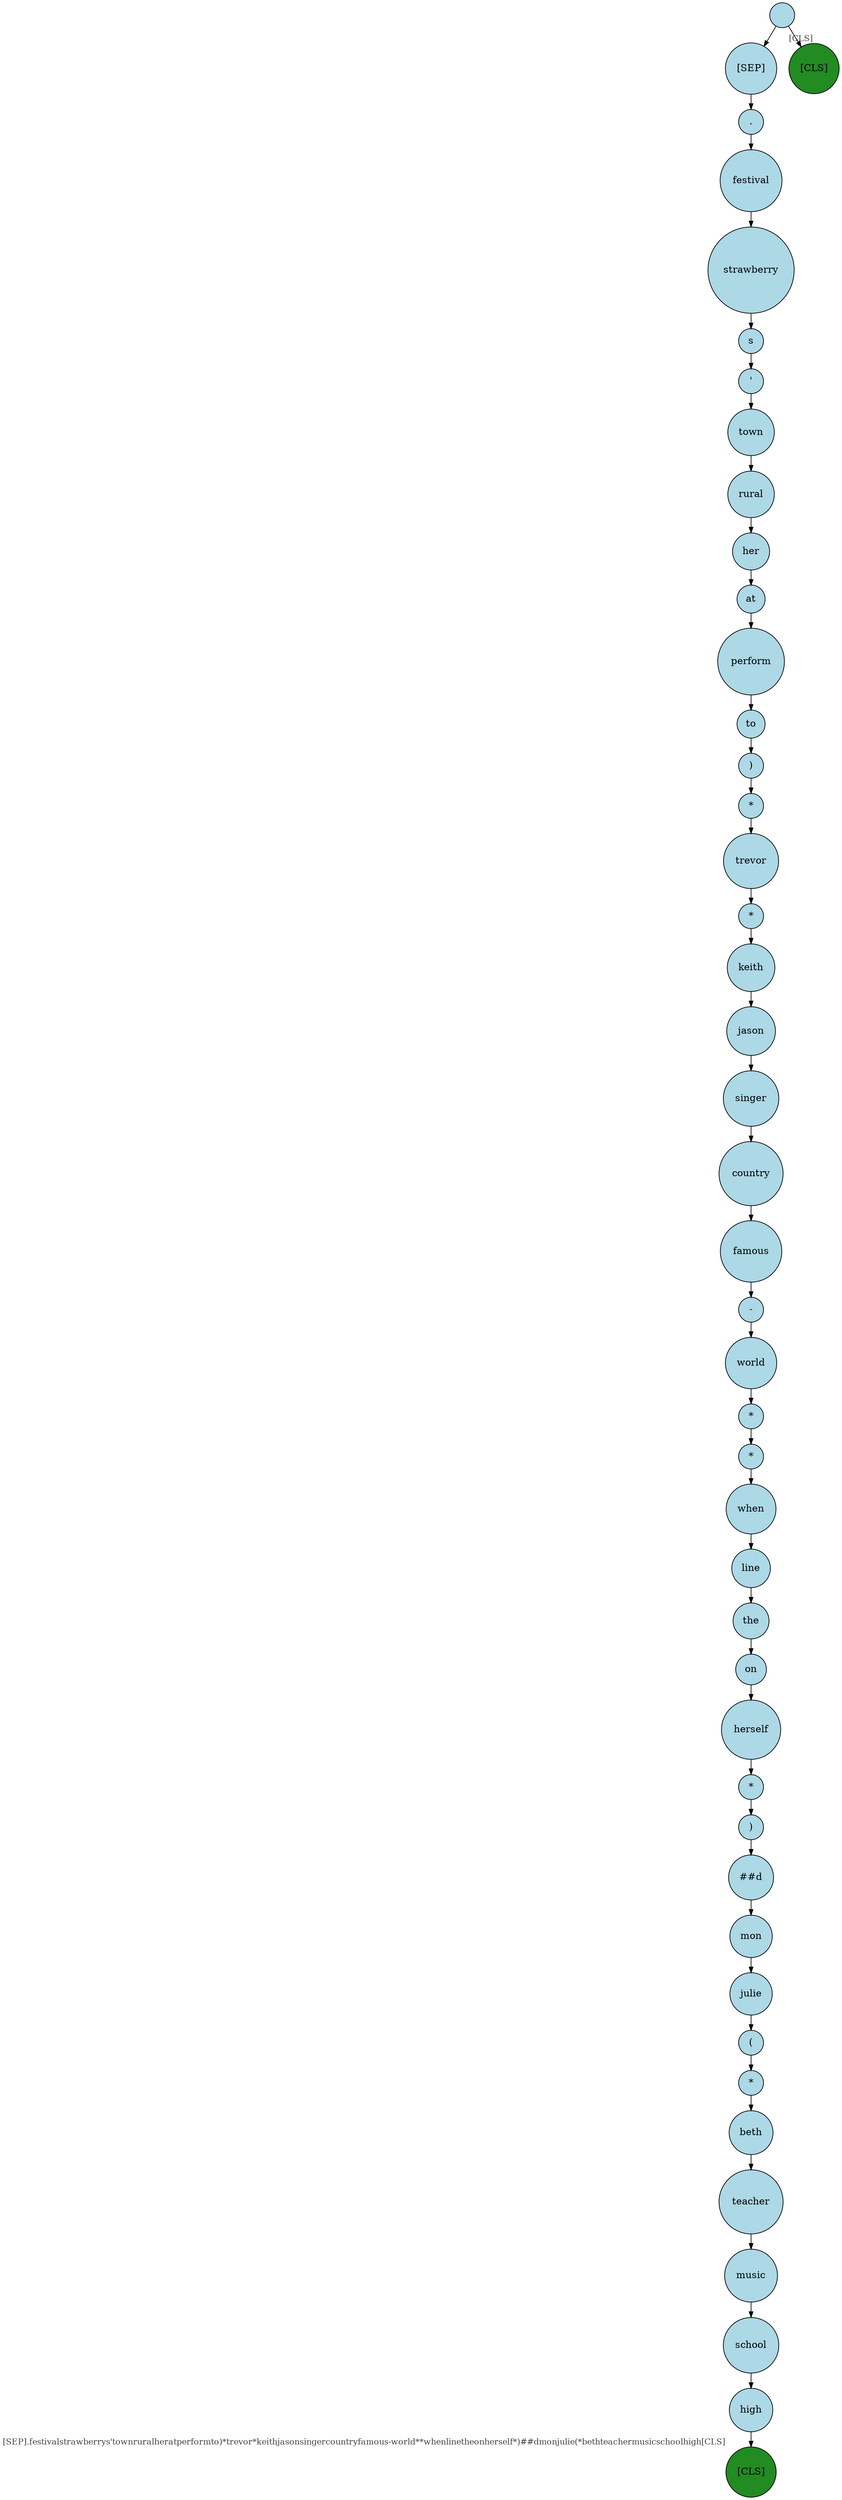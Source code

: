 digraph {
graph [
  nodesep=0.25,
  ranksep=0.3,
  splines=line
];
node [
  style=filled,
  fillcolor=lightblue,
  shape=circle
];
edge [
  arrowsize=0.8,
  color=black
];

93924689693904 [
  label=""
];
139735051356272 [
  label="[SEP]"
];
139735017408960 [
  label="."
];
139737355794352 [
  label="festival"
];
139735165079264 [
  label="strawberry"
];
139735165089184 [
  label="s"
];
139735165085424 [
  label="'"
];
139735165088304 [
  label="town"
];
139735165083184 [
  label="rural"
];
139735165085344 [
  label="her"
];
139731743922032 [
  label="at"
];
139731743922608 [
  label="perform"
];
139731743921072 [
  label="to"
];
139731743919920 [
  label=")"
];
139731743917136 [
  label="*"
];
139731742883520 [
  label="trevor"
];
139731742883408 [
  label="*"
];
139731742883632 [
  label="keith"
];
139731742883296 [
  label="jason"
];
139731742802224 [
  label="singer"
];
139731742814768 [
  label="country"
];
139737355707440 [
  label="famous"
];
139731742898720 [
  label="-"
];
139731742899152 [
  label="world"
];
139731742898000 [
  label="*"
];
139731742896848 [
  label="*"
];
139731742899584 [
  label="when"
];
139731742898432 [
  label="line"
];
139731742976688 [
  label="the"
];
139731742973328 [
  label="on"
];
139731742967088 [
  label="herself"
];
139731742976208 [
  label="*"
];
139731742980528 [
  label=")"
];
139735051695040 [
  label="##d"
];
139735051694864 [
  label="mon"
];
139735051695920 [
  label="julie"
];
139735051697856 [
  label="("
];
139735051695744 [
  label="*"
];
139735051691872 [
  label="beth"
];
139739379310896 [
  label="teacher"
];
139739379307632 [
  label="music"
];
139737298959232 [
  label="school"
];
139737298952992 [
  label="high"
];
139737324218160 [
  label="[CLS]"
  xlabel=<<FONT COLOR="grey25" POINT-SIZE="12">[SEP].festivalstrawberrys&#x27;townruralheratperformto)*trevor*keithjasonsingercountryfamous-world**whenlinetheonherself*)##dmonjulie(*bethteachermusicschoolhigh[CLS]</FONT>>
  fillcolor="forestgreen"
  color="black"
];
139735018163344 [
  label="[CLS]"
  xlabel=<<FONT COLOR="grey25" POINT-SIZE="12">[CLS]</FONT>>
  fillcolor="forestgreen"
  color="black"
];
139737298952992 -> 139737324218160 [

];
139737298959232 -> 139737298952992 [

];
139739379307632 -> 139737298959232 [

];
139739379310896 -> 139739379307632 [

];
139735051691872 -> 139739379310896 [

];
139735051695744 -> 139735051691872 [

];
139735051697856 -> 139735051695744 [

];
139735051695920 -> 139735051697856 [

];
139735051694864 -> 139735051695920 [

];
139735051695040 -> 139735051694864 [

];
139731742980528 -> 139735051695040 [

];
139731742976208 -> 139731742980528 [

];
139731742967088 -> 139731742976208 [

];
139731742973328 -> 139731742967088 [

];
139731742976688 -> 139731742973328 [

];
139731742898432 -> 139731742976688 [

];
139731742899584 -> 139731742898432 [

];
139731742896848 -> 139731742899584 [

];
139731742898000 -> 139731742896848 [

];
139731742899152 -> 139731742898000 [

];
139731742898720 -> 139731742899152 [

];
139737355707440 -> 139731742898720 [

];
139731742814768 -> 139737355707440 [

];
139731742802224 -> 139731742814768 [

];
139731742883296 -> 139731742802224 [

];
139731742883632 -> 139731742883296 [

];
139731742883408 -> 139731742883632 [

];
139731742883520 -> 139731742883408 [

];
139731743917136 -> 139731742883520 [

];
139731743919920 -> 139731743917136 [

];
139731743921072 -> 139731743919920 [

];
139731743922608 -> 139731743921072 [

];
139731743922032 -> 139731743922608 [

];
139735165085344 -> 139731743922032 [

];
139735165083184 -> 139735165085344 [

];
139735165088304 -> 139735165083184 [

];
139735165085424 -> 139735165088304 [

];
139735165089184 -> 139735165085424 [

];
139735165079264 -> 139735165089184 [

];
139737355794352 -> 139735165079264 [

];
139735017408960 -> 139737355794352 [

];
139735051356272 -> 139735017408960 [

];
93924689693904 -> 139735051356272 [

];
93924689693904 -> 139735018163344 [

];
}